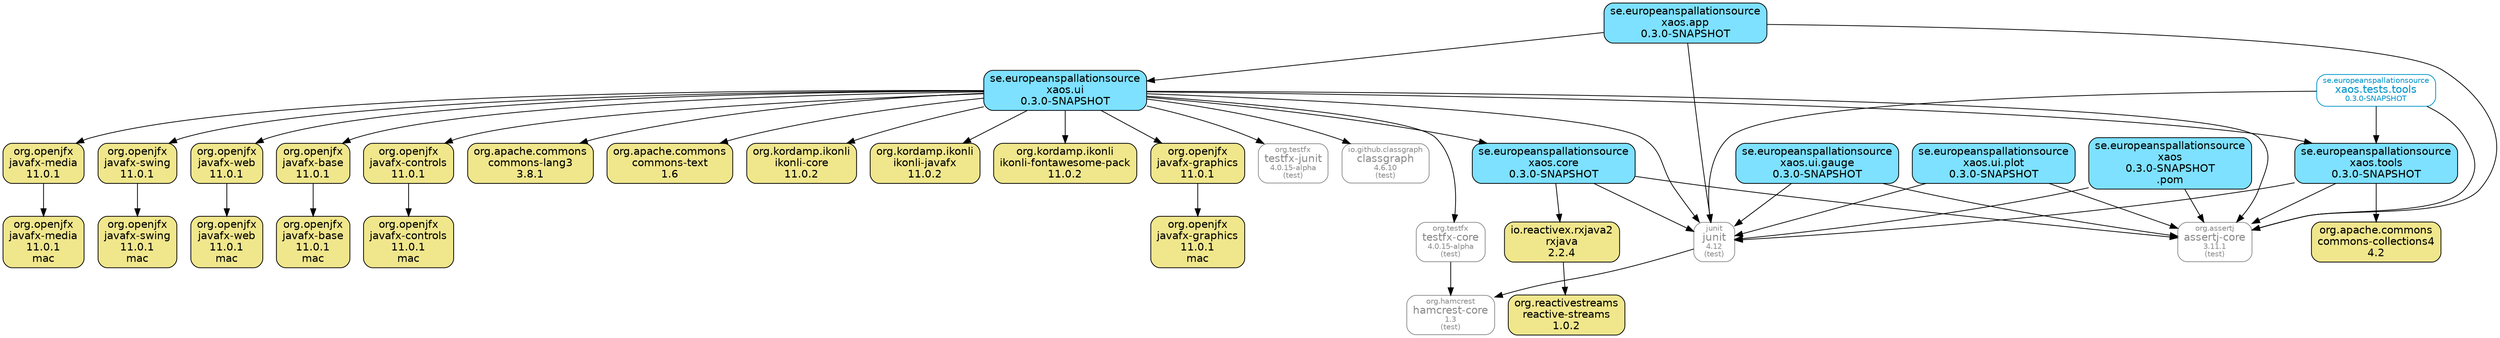 digraph "xaos.tests.tools" {
  node [shape="box",style="rounded",fontname="Helvetica",fontsize="14"]
  edge [fontsize="10",fontname="Helvetica"]

  // Node Definitions:
  "se.europeanspallationsource:xaos:pom:compile"[shape="box",style="rounded, filled",fillcolor="#7DE1FF",label=<se.europeanspallationsource<br/>xaos<br/>0.3.0-SNAPSHOT<br/>.pom>]
  "org.assertj:assertj-core:jar:test"[shape="box",style="rounded",color="grey55",fontname="Helvetica",fontsize="14",fontcolor="grey55",label=<<font color="grey55" point-size="10">org.assertj</font><br/>assertj-core<font color="grey55" point-size="10"><br/>3.11.1</font><font color="grey55" point-size="10"><br/>(test)</font>>]
  "junit:junit:jar:test"[shape="box",style="rounded",color="grey55",fontname="Helvetica",fontsize="14",fontcolor="grey55",label=<<font color="grey55" point-size="10">junit</font><br/>junit<font color="grey55" point-size="10"><br/>4.12</font><font color="grey55" point-size="10"><br/>(test)</font>>]
  "org.hamcrest:hamcrest-core:jar:test"[shape="box",style="rounded",color="grey55",fontname="Helvetica",fontsize="14",fontcolor="grey55",label=<<font color="grey55" point-size="10">org.hamcrest</font><br/>hamcrest-core<font color="grey55" point-size="10"><br/>1.3</font><font color="grey55" point-size="10"><br/>(test)</font>>]
  "se.europeanspallationsource:xaos.tools:jar:compile"[shape="box",style="rounded, filled",fillcolor="#7DE1FF",label=<se.europeanspallationsource<br/>xaos.tools<br/>0.3.0-SNAPSHOT>]
  "org.apache.commons:commons-collections4:jar:compile"[shape="box",style="rounded, filled",fillcolor="khaki",label=<org.apache.commons<br/>commons-collections4<br/>4.2>]
  "se.europeanspallationsource:xaos.tests.tools:jar:compile"[shape="box",style="rounded",color="#0094CA",fontname="Helvetica",fontsize="14",fontcolor="#0094CA",label=<<font color="#0094CA" point-size="10">se.europeanspallationsource</font><br/>xaos.tests.tools<font color="#0094CA" point-size="10"><br/>0.3.0-SNAPSHOT</font>>]
  "io.reactivex.rxjava2:rxjava:jar:compile"[shape="box",style="rounded, filled",fillcolor="khaki",label=<io.reactivex.rxjava2<br/>rxjava<br/>2.2.4>]
  "org.reactivestreams:reactive-streams:jar:compile"[shape="box",style="rounded, filled",fillcolor="khaki",label=<org.reactivestreams<br/>reactive-streams<br/>1.0.2>]
  "se.europeanspallationsource:xaos.core:jar:compile"[shape="box",style="rounded, filled",fillcolor="#7DE1FF",label=<se.europeanspallationsource<br/>xaos.core<br/>0.3.0-SNAPSHOT>]
  "org.openjfx:javafx-base:jar:compile"[shape="box",style="rounded, filled",fillcolor="khaki",label=<org.openjfx<br/>javafx-base<br/>11.0.1>]
  "org.openjfx:javafx-base:jar:mac:compile"[shape="box",style="rounded, filled",fillcolor="khaki",label=<org.openjfx<br/>javafx-base<br/>11.0.1<br/>mac>]
  "se.europeanspallationsource:xaos.ui:jar:compile"[shape="box",style="rounded, filled",fillcolor="#7DE1FF",label=<se.europeanspallationsource<br/>xaos.ui<br/>0.3.0-SNAPSHOT>]
  "org.openjfx:javafx-controls:jar:compile"[shape="box",style="rounded, filled",fillcolor="khaki",label=<org.openjfx<br/>javafx-controls<br/>11.0.1>]
  "org.openjfx:javafx-controls:jar:mac:compile"[shape="box",style="rounded, filled",fillcolor="khaki",label=<org.openjfx<br/>javafx-controls<br/>11.0.1<br/>mac>]
  "org.openjfx:javafx-graphics:jar:compile"[shape="box",style="rounded, filled",fillcolor="khaki",label=<org.openjfx<br/>javafx-graphics<br/>11.0.1>]
  "org.openjfx:javafx-graphics:jar:mac:compile"[shape="box",style="rounded, filled",fillcolor="khaki",label=<org.openjfx<br/>javafx-graphics<br/>11.0.1<br/>mac>]
  "org.openjfx:javafx-media:jar:compile"[shape="box",style="rounded, filled",fillcolor="khaki",label=<org.openjfx<br/>javafx-media<br/>11.0.1>]
  "org.openjfx:javafx-media:jar:mac:compile"[shape="box",style="rounded, filled",fillcolor="khaki",label=<org.openjfx<br/>javafx-media<br/>11.0.1<br/>mac>]
  "org.openjfx:javafx-swing:jar:compile"[shape="box",style="rounded, filled",fillcolor="khaki",label=<org.openjfx<br/>javafx-swing<br/>11.0.1>]
  "org.openjfx:javafx-swing:jar:mac:compile"[shape="box",style="rounded, filled",fillcolor="khaki",label=<org.openjfx<br/>javafx-swing<br/>11.0.1<br/>mac>]
  "org.openjfx:javafx-web:jar:compile"[shape="box",style="rounded, filled",fillcolor="khaki",label=<org.openjfx<br/>javafx-web<br/>11.0.1>]
  "org.openjfx:javafx-web:jar:mac:compile"[shape="box",style="rounded, filled",fillcolor="khaki",label=<org.openjfx<br/>javafx-web<br/>11.0.1<br/>mac>]
  "org.apache.commons:commons-lang3:jar:compile"[shape="box",style="rounded, filled",fillcolor="khaki",label=<org.apache.commons<br/>commons-lang3<br/>3.8.1>]
  "org.apache.commons:commons-text:jar:compile"[shape="box",style="rounded, filled",fillcolor="khaki",label=<org.apache.commons<br/>commons-text<br/>1.6>]
  "org.kordamp.ikonli:ikonli-core:jar:compile"[shape="box",style="rounded, filled",fillcolor="khaki",label=<org.kordamp.ikonli<br/>ikonli-core<br/>11.0.2>]
  "org.kordamp.ikonli:ikonli-javafx:jar:compile"[shape="box",style="rounded, filled",fillcolor="khaki",label=<org.kordamp.ikonli<br/>ikonli-javafx<br/>11.0.2>]
  "org.kordamp.ikonli:ikonli-fontawesome-pack:jar:compile"[shape="box",style="rounded, filled",fillcolor="khaki",label=<org.kordamp.ikonli<br/>ikonli-fontawesome-pack<br/>11.0.2>]
  "org.testfx:testfx-core:jar:test"[shape="box",style="rounded",color="grey55",fontname="Helvetica",fontsize="14",fontcolor="grey55",label=<<font color="grey55" point-size="10">org.testfx</font><br/>testfx-core<font color="grey55" point-size="10"><br/>4.0.15-alpha</font><font color="grey55" point-size="10"><br/>(test)</font>>]
  "org.testfx:testfx-junit:jar:test"[shape="box",style="rounded",color="grey55",fontname="Helvetica",fontsize="14",fontcolor="grey55",label=<<font color="grey55" point-size="10">org.testfx</font><br/>testfx-junit<font color="grey55" point-size="10"><br/>4.0.15-alpha</font><font color="grey55" point-size="10"><br/>(test)</font>>]
  "io.github.classgraph:classgraph:jar:test"[shape="box",style="rounded",color="grey55",fontname="Helvetica",fontsize="14",fontcolor="grey55",label=<<font color="grey55" point-size="10">io.github.classgraph</font><br/>classgraph<font color="grey55" point-size="10"><br/>4.6.10</font><font color="grey55" point-size="10"><br/>(test)</font>>]
  "se.europeanspallationsource:xaos.ui.gauge:jar:compile"[shape="box",style="rounded, filled",fillcolor="#7DE1FF",label=<se.europeanspallationsource<br/>xaos.ui.gauge<br/>0.3.0-SNAPSHOT>]
  "se.europeanspallationsource:xaos.ui.plot:jar:compile"[shape="box",style="rounded, filled",fillcolor="#7DE1FF",label=<se.europeanspallationsource<br/>xaos.ui.plot<br/>0.3.0-SNAPSHOT>]
  "se.europeanspallationsource:xaos.app:jar:compile"[shape="box",style="rounded, filled",fillcolor="#7DE1FF",label=<se.europeanspallationsource<br/>xaos.app<br/>0.3.0-SNAPSHOT>]

  // Edge Definitions:
  "se.europeanspallationsource:xaos:pom:compile" -> "org.assertj:assertj-core:jar:test"
  "junit:junit:jar:test" -> "org.hamcrest:hamcrest-core:jar:test"
  "se.europeanspallationsource:xaos:pom:compile" -> "junit:junit:jar:test"
  "se.europeanspallationsource:xaos.tools:jar:compile" -> "org.apache.commons:commons-collections4:jar:compile"
  "se.europeanspallationsource:xaos.tools:jar:compile" -> "org.assertj:assertj-core:jar:test"
  "se.europeanspallationsource:xaos.tools:jar:compile" -> "junit:junit:jar:test"
  "se.europeanspallationsource:xaos.tests.tools:jar:compile" -> "se.europeanspallationsource:xaos.tools:jar:compile"
  "se.europeanspallationsource:xaos.tests.tools:jar:compile" -> "org.assertj:assertj-core:jar:test"
  "se.europeanspallationsource:xaos.tests.tools:jar:compile" -> "junit:junit:jar:test"
  "io.reactivex.rxjava2:rxjava:jar:compile" -> "org.reactivestreams:reactive-streams:jar:compile"
  "se.europeanspallationsource:xaos.core:jar:compile" -> "io.reactivex.rxjava2:rxjava:jar:compile"
  "se.europeanspallationsource:xaos.core:jar:compile" -> "org.assertj:assertj-core:jar:test"
  "se.europeanspallationsource:xaos.core:jar:compile" -> "junit:junit:jar:test"
  "org.openjfx:javafx-base:jar:compile" -> "org.openjfx:javafx-base:jar:mac:compile"
  "se.europeanspallationsource:xaos.ui:jar:compile" -> "org.openjfx:javafx-base:jar:compile"
  "org.openjfx:javafx-controls:jar:compile" -> "org.openjfx:javafx-controls:jar:mac:compile"
  "se.europeanspallationsource:xaos.ui:jar:compile" -> "org.openjfx:javafx-controls:jar:compile"
  "org.openjfx:javafx-graphics:jar:compile" -> "org.openjfx:javafx-graphics:jar:mac:compile"
  "se.europeanspallationsource:xaos.ui:jar:compile" -> "org.openjfx:javafx-graphics:jar:compile"
  "org.openjfx:javafx-media:jar:compile" -> "org.openjfx:javafx-media:jar:mac:compile"
  "se.europeanspallationsource:xaos.ui:jar:compile" -> "org.openjfx:javafx-media:jar:compile"
  "org.openjfx:javafx-swing:jar:compile" -> "org.openjfx:javafx-swing:jar:mac:compile"
  "se.europeanspallationsource:xaos.ui:jar:compile" -> "org.openjfx:javafx-swing:jar:compile"
  "org.openjfx:javafx-web:jar:compile" -> "org.openjfx:javafx-web:jar:mac:compile"
  "se.europeanspallationsource:xaos.ui:jar:compile" -> "org.openjfx:javafx-web:jar:compile"
  "se.europeanspallationsource:xaos.ui:jar:compile" -> "org.apache.commons:commons-lang3:jar:compile"
  "se.europeanspallationsource:xaos.ui:jar:compile" -> "org.apache.commons:commons-text:jar:compile"
  "se.europeanspallationsource:xaos.ui:jar:compile" -> "org.kordamp.ikonli:ikonli-core:jar:compile"
  "se.europeanspallationsource:xaos.ui:jar:compile" -> "org.kordamp.ikonli:ikonli-javafx:jar:compile"
  "se.europeanspallationsource:xaos.ui:jar:compile" -> "org.kordamp.ikonli:ikonli-fontawesome-pack:jar:compile"
  "se.europeanspallationsource:xaos.ui:jar:compile" -> "se.europeanspallationsource:xaos.tools:jar:compile"
  "se.europeanspallationsource:xaos.ui:jar:compile" -> "se.europeanspallationsource:xaos.core:jar:compile"
  "org.testfx:testfx-core:jar:test" -> "org.hamcrest:hamcrest-core:jar:test"
  "se.europeanspallationsource:xaos.ui:jar:compile" -> "org.testfx:testfx-core:jar:test"
  "se.europeanspallationsource:xaos.ui:jar:compile" -> "org.testfx:testfx-junit:jar:test"
  "se.europeanspallationsource:xaos.ui:jar:compile" -> "io.github.classgraph:classgraph:jar:test"
  "se.europeanspallationsource:xaos.ui:jar:compile" -> "org.assertj:assertj-core:jar:test"
  "se.europeanspallationsource:xaos.ui:jar:compile" -> "junit:junit:jar:test"
  "se.europeanspallationsource:xaos.ui.gauge:jar:compile" -> "org.assertj:assertj-core:jar:test"
  "se.europeanspallationsource:xaos.ui.gauge:jar:compile" -> "junit:junit:jar:test"
  "se.europeanspallationsource:xaos.ui.plot:jar:compile" -> "org.assertj:assertj-core:jar:test"
  "se.europeanspallationsource:xaos.ui.plot:jar:compile" -> "junit:junit:jar:test"
  "se.europeanspallationsource:xaos.app:jar:compile" -> "se.europeanspallationsource:xaos.ui:jar:compile"
  "se.europeanspallationsource:xaos.app:jar:compile" -> "org.assertj:assertj-core:jar:test"
  "se.europeanspallationsource:xaos.app:jar:compile" -> "junit:junit:jar:test"
}